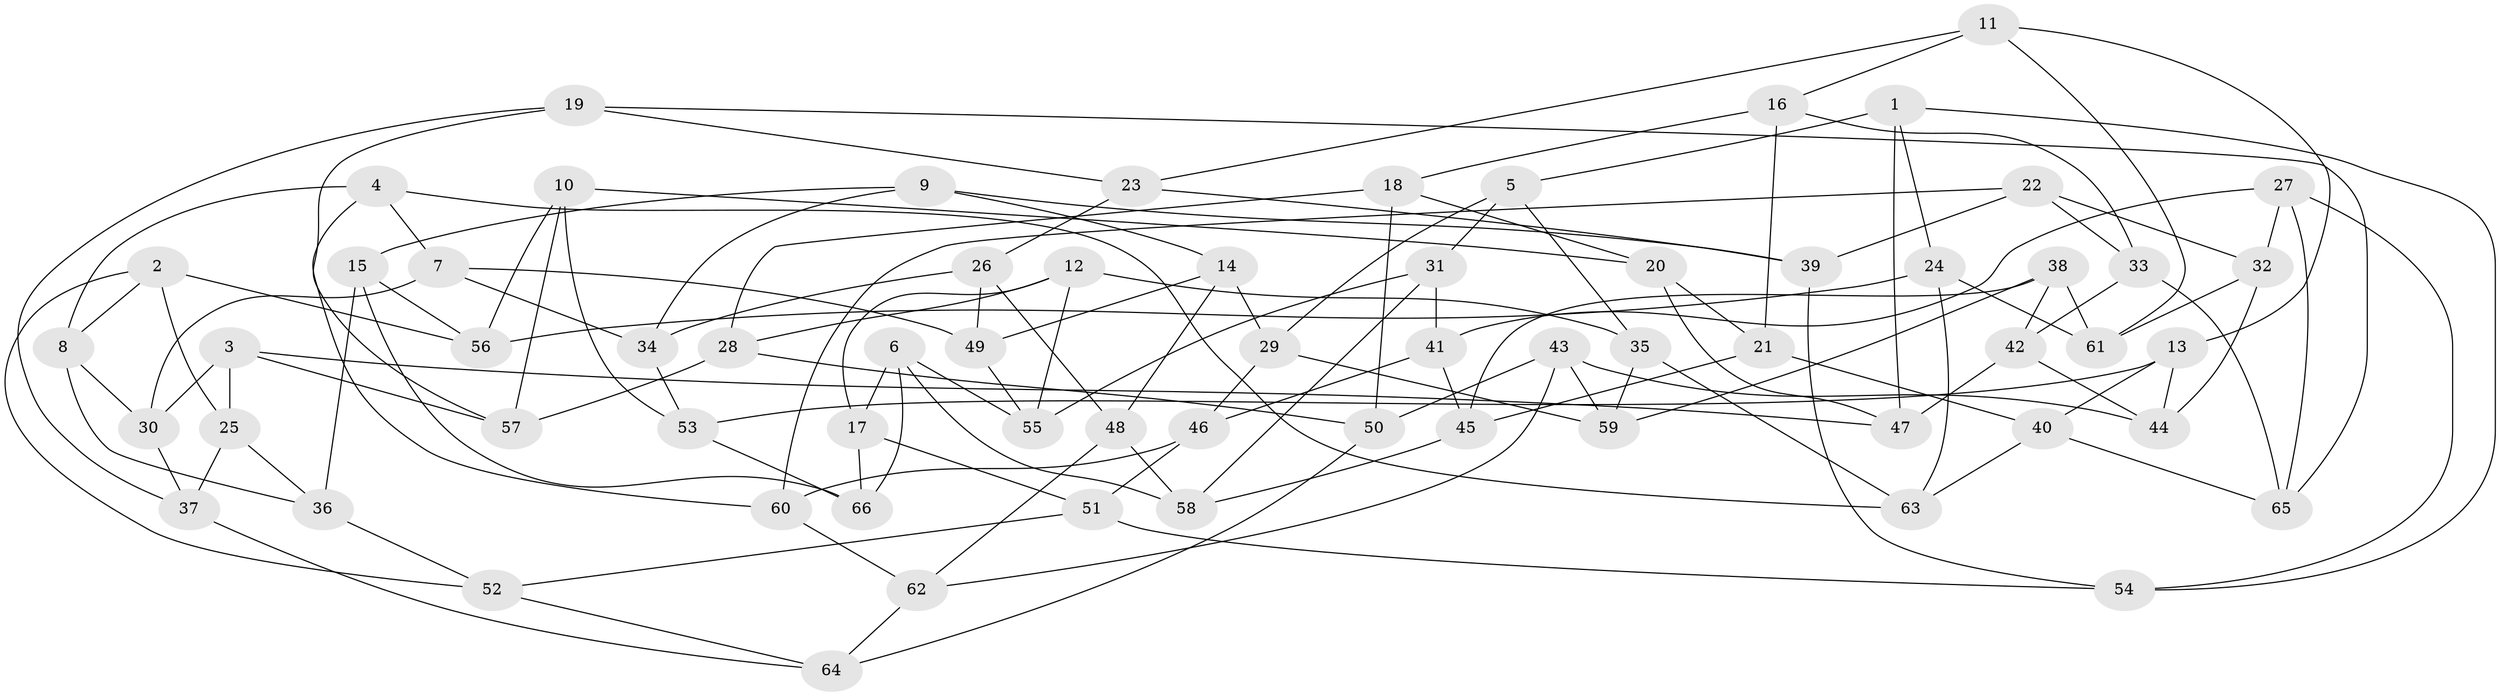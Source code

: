 // coarse degree distribution, {6: 0.5, 5: 0.15, 4: 0.35}
// Generated by graph-tools (version 1.1) at 2025/52/02/27/25 19:52:30]
// undirected, 66 vertices, 132 edges
graph export_dot {
graph [start="1"]
  node [color=gray90,style=filled];
  1;
  2;
  3;
  4;
  5;
  6;
  7;
  8;
  9;
  10;
  11;
  12;
  13;
  14;
  15;
  16;
  17;
  18;
  19;
  20;
  21;
  22;
  23;
  24;
  25;
  26;
  27;
  28;
  29;
  30;
  31;
  32;
  33;
  34;
  35;
  36;
  37;
  38;
  39;
  40;
  41;
  42;
  43;
  44;
  45;
  46;
  47;
  48;
  49;
  50;
  51;
  52;
  53;
  54;
  55;
  56;
  57;
  58;
  59;
  60;
  61;
  62;
  63;
  64;
  65;
  66;
  1 -- 5;
  1 -- 24;
  1 -- 54;
  1 -- 47;
  2 -- 8;
  2 -- 25;
  2 -- 56;
  2 -- 52;
  3 -- 25;
  3 -- 30;
  3 -- 47;
  3 -- 57;
  4 -- 8;
  4 -- 60;
  4 -- 63;
  4 -- 7;
  5 -- 35;
  5 -- 31;
  5 -- 29;
  6 -- 66;
  6 -- 58;
  6 -- 55;
  6 -- 17;
  7 -- 49;
  7 -- 34;
  7 -- 30;
  8 -- 36;
  8 -- 30;
  9 -- 39;
  9 -- 34;
  9 -- 15;
  9 -- 14;
  10 -- 57;
  10 -- 53;
  10 -- 56;
  10 -- 20;
  11 -- 13;
  11 -- 23;
  11 -- 61;
  11 -- 16;
  12 -- 28;
  12 -- 55;
  12 -- 17;
  12 -- 35;
  13 -- 40;
  13 -- 44;
  13 -- 53;
  14 -- 29;
  14 -- 48;
  14 -- 49;
  15 -- 56;
  15 -- 36;
  15 -- 66;
  16 -- 18;
  16 -- 21;
  16 -- 33;
  17 -- 51;
  17 -- 66;
  18 -- 28;
  18 -- 20;
  18 -- 50;
  19 -- 65;
  19 -- 23;
  19 -- 37;
  19 -- 57;
  20 -- 21;
  20 -- 47;
  21 -- 40;
  21 -- 45;
  22 -- 39;
  22 -- 32;
  22 -- 60;
  22 -- 33;
  23 -- 39;
  23 -- 26;
  24 -- 56;
  24 -- 63;
  24 -- 61;
  25 -- 36;
  25 -- 37;
  26 -- 34;
  26 -- 48;
  26 -- 49;
  27 -- 65;
  27 -- 41;
  27 -- 54;
  27 -- 32;
  28 -- 50;
  28 -- 57;
  29 -- 59;
  29 -- 46;
  30 -- 37;
  31 -- 55;
  31 -- 58;
  31 -- 41;
  32 -- 61;
  32 -- 44;
  33 -- 65;
  33 -- 42;
  34 -- 53;
  35 -- 63;
  35 -- 59;
  36 -- 52;
  37 -- 64;
  38 -- 61;
  38 -- 59;
  38 -- 45;
  38 -- 42;
  39 -- 54;
  40 -- 63;
  40 -- 65;
  41 -- 45;
  41 -- 46;
  42 -- 44;
  42 -- 47;
  43 -- 62;
  43 -- 44;
  43 -- 50;
  43 -- 59;
  45 -- 58;
  46 -- 51;
  46 -- 60;
  48 -- 62;
  48 -- 58;
  49 -- 55;
  50 -- 64;
  51 -- 54;
  51 -- 52;
  52 -- 64;
  53 -- 66;
  60 -- 62;
  62 -- 64;
}
